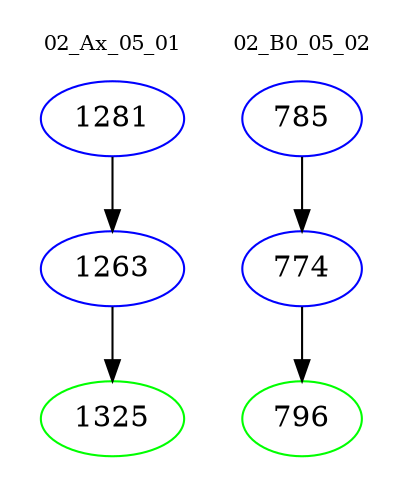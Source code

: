 digraph{
subgraph cluster_0 {
color = white
label = "02_Ax_05_01";
fontsize=10;
T0_1281 [label="1281", color="blue"]
T0_1281 -> T0_1263 [color="black"]
T0_1263 [label="1263", color="blue"]
T0_1263 -> T0_1325 [color="black"]
T0_1325 [label="1325", color="green"]
}
subgraph cluster_1 {
color = white
label = "02_B0_05_02";
fontsize=10;
T1_785 [label="785", color="blue"]
T1_785 -> T1_774 [color="black"]
T1_774 [label="774", color="blue"]
T1_774 -> T1_796 [color="black"]
T1_796 [label="796", color="green"]
}
}
